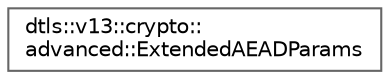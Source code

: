 digraph "Graphical Class Hierarchy"
{
 // LATEX_PDF_SIZE
  bgcolor="transparent";
  edge [fontname=Helvetica,fontsize=10,labelfontname=Helvetica,labelfontsize=10];
  node [fontname=Helvetica,fontsize=10,shape=box,height=0.2,width=0.4];
  rankdir="LR";
  Node0 [id="Node000000",label="dtls::v13::crypto::\ladvanced::ExtendedAEADParams",height=0.2,width=0.4,color="grey40", fillcolor="white", style="filled",URL="$structdtls_1_1v13_1_1crypto_1_1advanced_1_1ExtendedAEADParams.html",tooltip="Extended AEAD parameters."];
}
